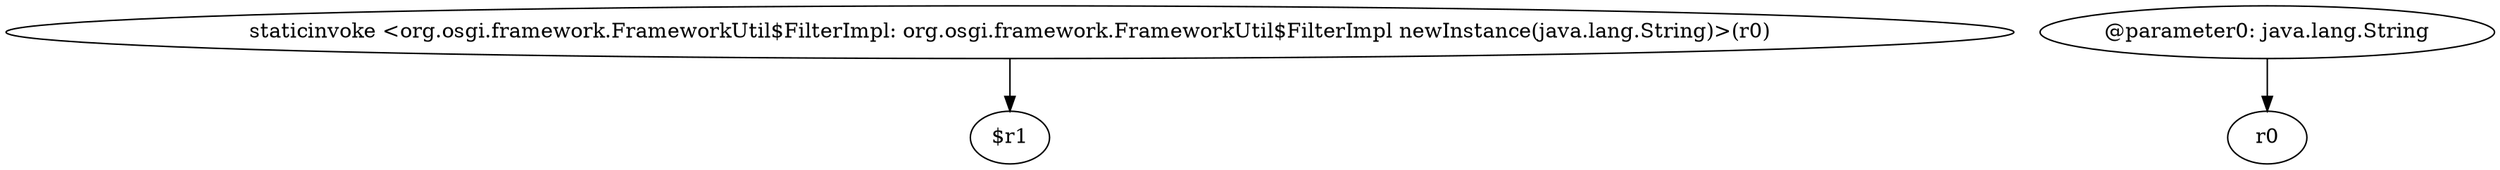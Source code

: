 digraph g {
0[label="staticinvoke <org.osgi.framework.FrameworkUtil$FilterImpl: org.osgi.framework.FrameworkUtil$FilterImpl newInstance(java.lang.String)>(r0)"]
1[label="$r1"]
0->1[label=""]
2[label="@parameter0: java.lang.String"]
3[label="r0"]
2->3[label=""]
}